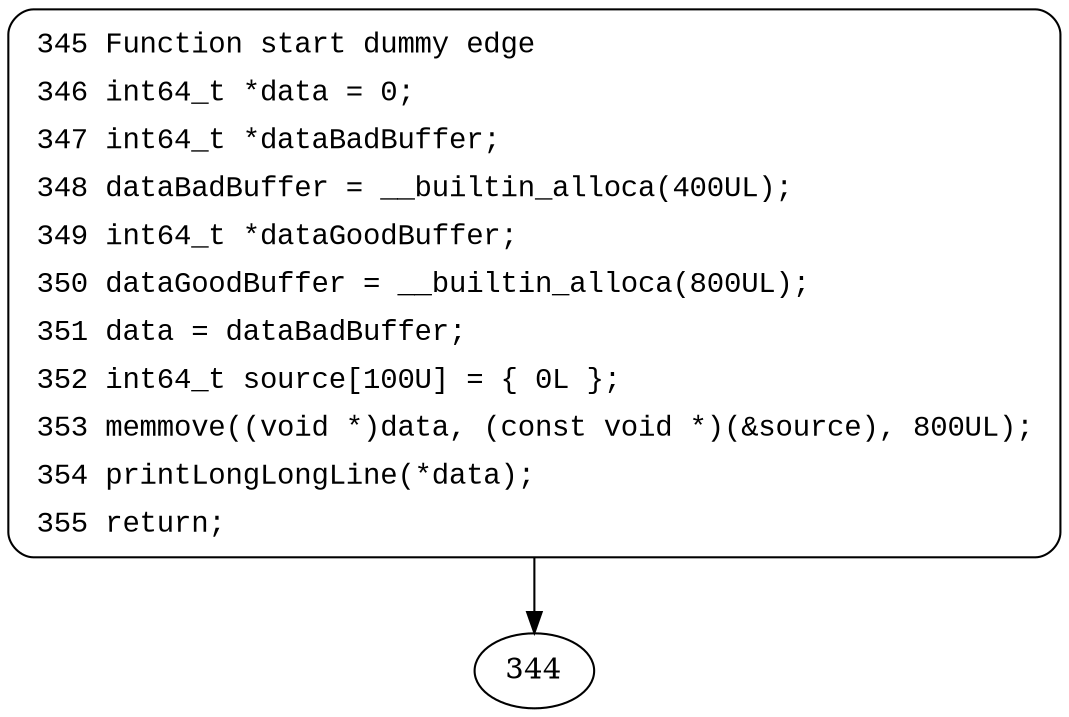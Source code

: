 digraph CWE121_Stack_Based_Buffer_Overflow__CWE805_int64_t_alloca_memmove_02_bad {
345 [style="filled,bold" penwidth="1" fillcolor="white" fontname="Courier New" shape="Mrecord" label=<<table border="0" cellborder="0" cellpadding="3" bgcolor="white"><tr><td align="right">345</td><td align="left">Function start dummy edge</td></tr><tr><td align="right">346</td><td align="left">int64_t *data = 0;</td></tr><tr><td align="right">347</td><td align="left">int64_t *dataBadBuffer;</td></tr><tr><td align="right">348</td><td align="left">dataBadBuffer = __builtin_alloca(400UL);</td></tr><tr><td align="right">349</td><td align="left">int64_t *dataGoodBuffer;</td></tr><tr><td align="right">350</td><td align="left">dataGoodBuffer = __builtin_alloca(800UL);</td></tr><tr><td align="right">351</td><td align="left">data = dataBadBuffer;</td></tr><tr><td align="right">352</td><td align="left">int64_t source[100U] = &#123; 0L &#125;;</td></tr><tr><td align="right">353</td><td align="left">memmove((void *)data, (const void *)(&amp;source), 800UL);</td></tr><tr><td align="right">354</td><td align="left">printLongLongLine(*data);</td></tr><tr><td align="right">355</td><td align="left">return;</td></tr></table>>]
345 -> 344[label=""]
}